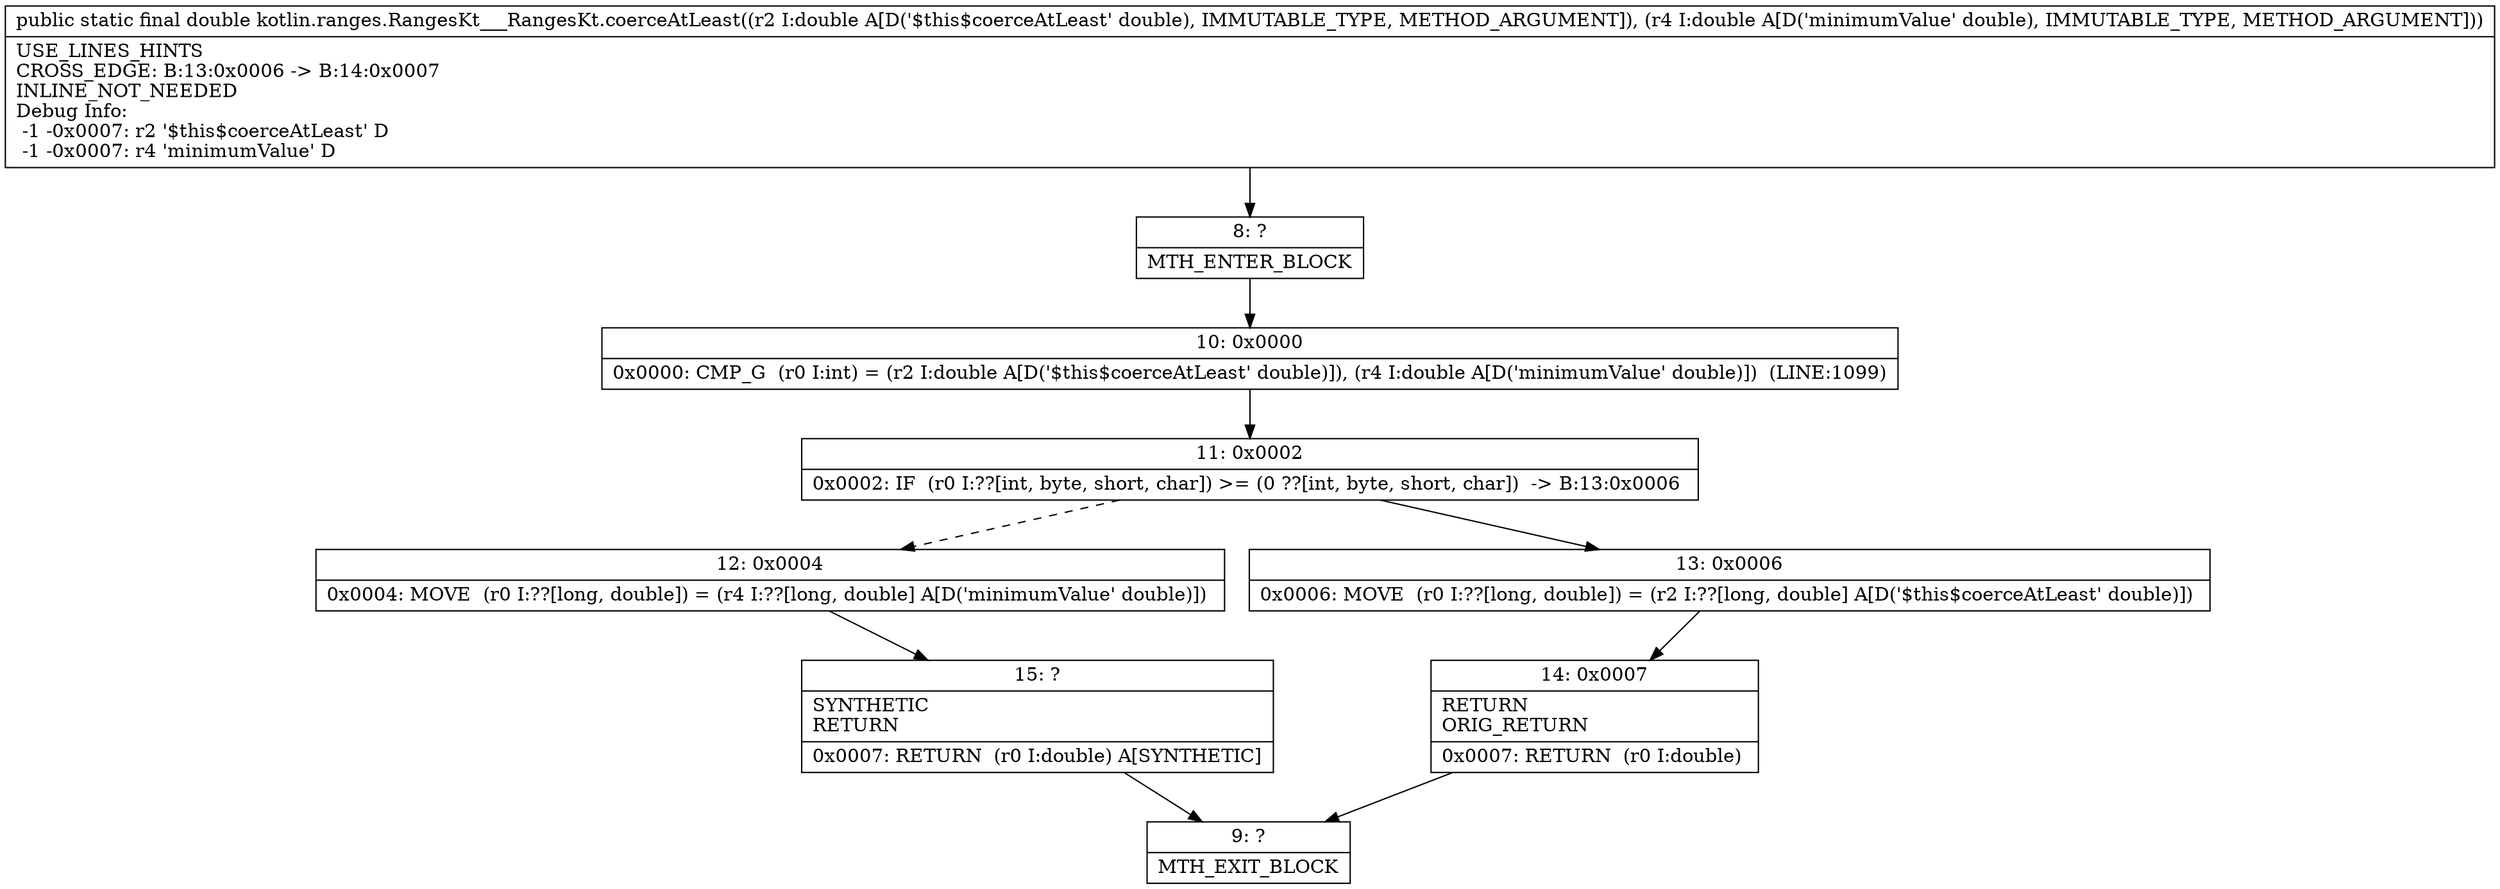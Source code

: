 digraph "CFG forkotlin.ranges.RangesKt___RangesKt.coerceAtLeast(DD)D" {
Node_8 [shape=record,label="{8\:\ ?|MTH_ENTER_BLOCK\l}"];
Node_10 [shape=record,label="{10\:\ 0x0000|0x0000: CMP_G  (r0 I:int) = (r2 I:double A[D('$this$coerceAtLeast' double)]), (r4 I:double A[D('minimumValue' double)])  (LINE:1099)\l}"];
Node_11 [shape=record,label="{11\:\ 0x0002|0x0002: IF  (r0 I:??[int, byte, short, char]) \>= (0 ??[int, byte, short, char])  \-\> B:13:0x0006 \l}"];
Node_12 [shape=record,label="{12\:\ 0x0004|0x0004: MOVE  (r0 I:??[long, double]) = (r4 I:??[long, double] A[D('minimumValue' double)]) \l}"];
Node_15 [shape=record,label="{15\:\ ?|SYNTHETIC\lRETURN\l|0x0007: RETURN  (r0 I:double) A[SYNTHETIC]\l}"];
Node_9 [shape=record,label="{9\:\ ?|MTH_EXIT_BLOCK\l}"];
Node_13 [shape=record,label="{13\:\ 0x0006|0x0006: MOVE  (r0 I:??[long, double]) = (r2 I:??[long, double] A[D('$this$coerceAtLeast' double)]) \l}"];
Node_14 [shape=record,label="{14\:\ 0x0007|RETURN\lORIG_RETURN\l|0x0007: RETURN  (r0 I:double) \l}"];
MethodNode[shape=record,label="{public static final double kotlin.ranges.RangesKt___RangesKt.coerceAtLeast((r2 I:double A[D('$this$coerceAtLeast' double), IMMUTABLE_TYPE, METHOD_ARGUMENT]), (r4 I:double A[D('minimumValue' double), IMMUTABLE_TYPE, METHOD_ARGUMENT]))  | USE_LINES_HINTS\lCROSS_EDGE: B:13:0x0006 \-\> B:14:0x0007\lINLINE_NOT_NEEDED\lDebug Info:\l  \-1 \-0x0007: r2 '$this$coerceAtLeast' D\l  \-1 \-0x0007: r4 'minimumValue' D\l}"];
MethodNode -> Node_8;Node_8 -> Node_10;
Node_10 -> Node_11;
Node_11 -> Node_12[style=dashed];
Node_11 -> Node_13;
Node_12 -> Node_15;
Node_15 -> Node_9;
Node_13 -> Node_14;
Node_14 -> Node_9;
}

